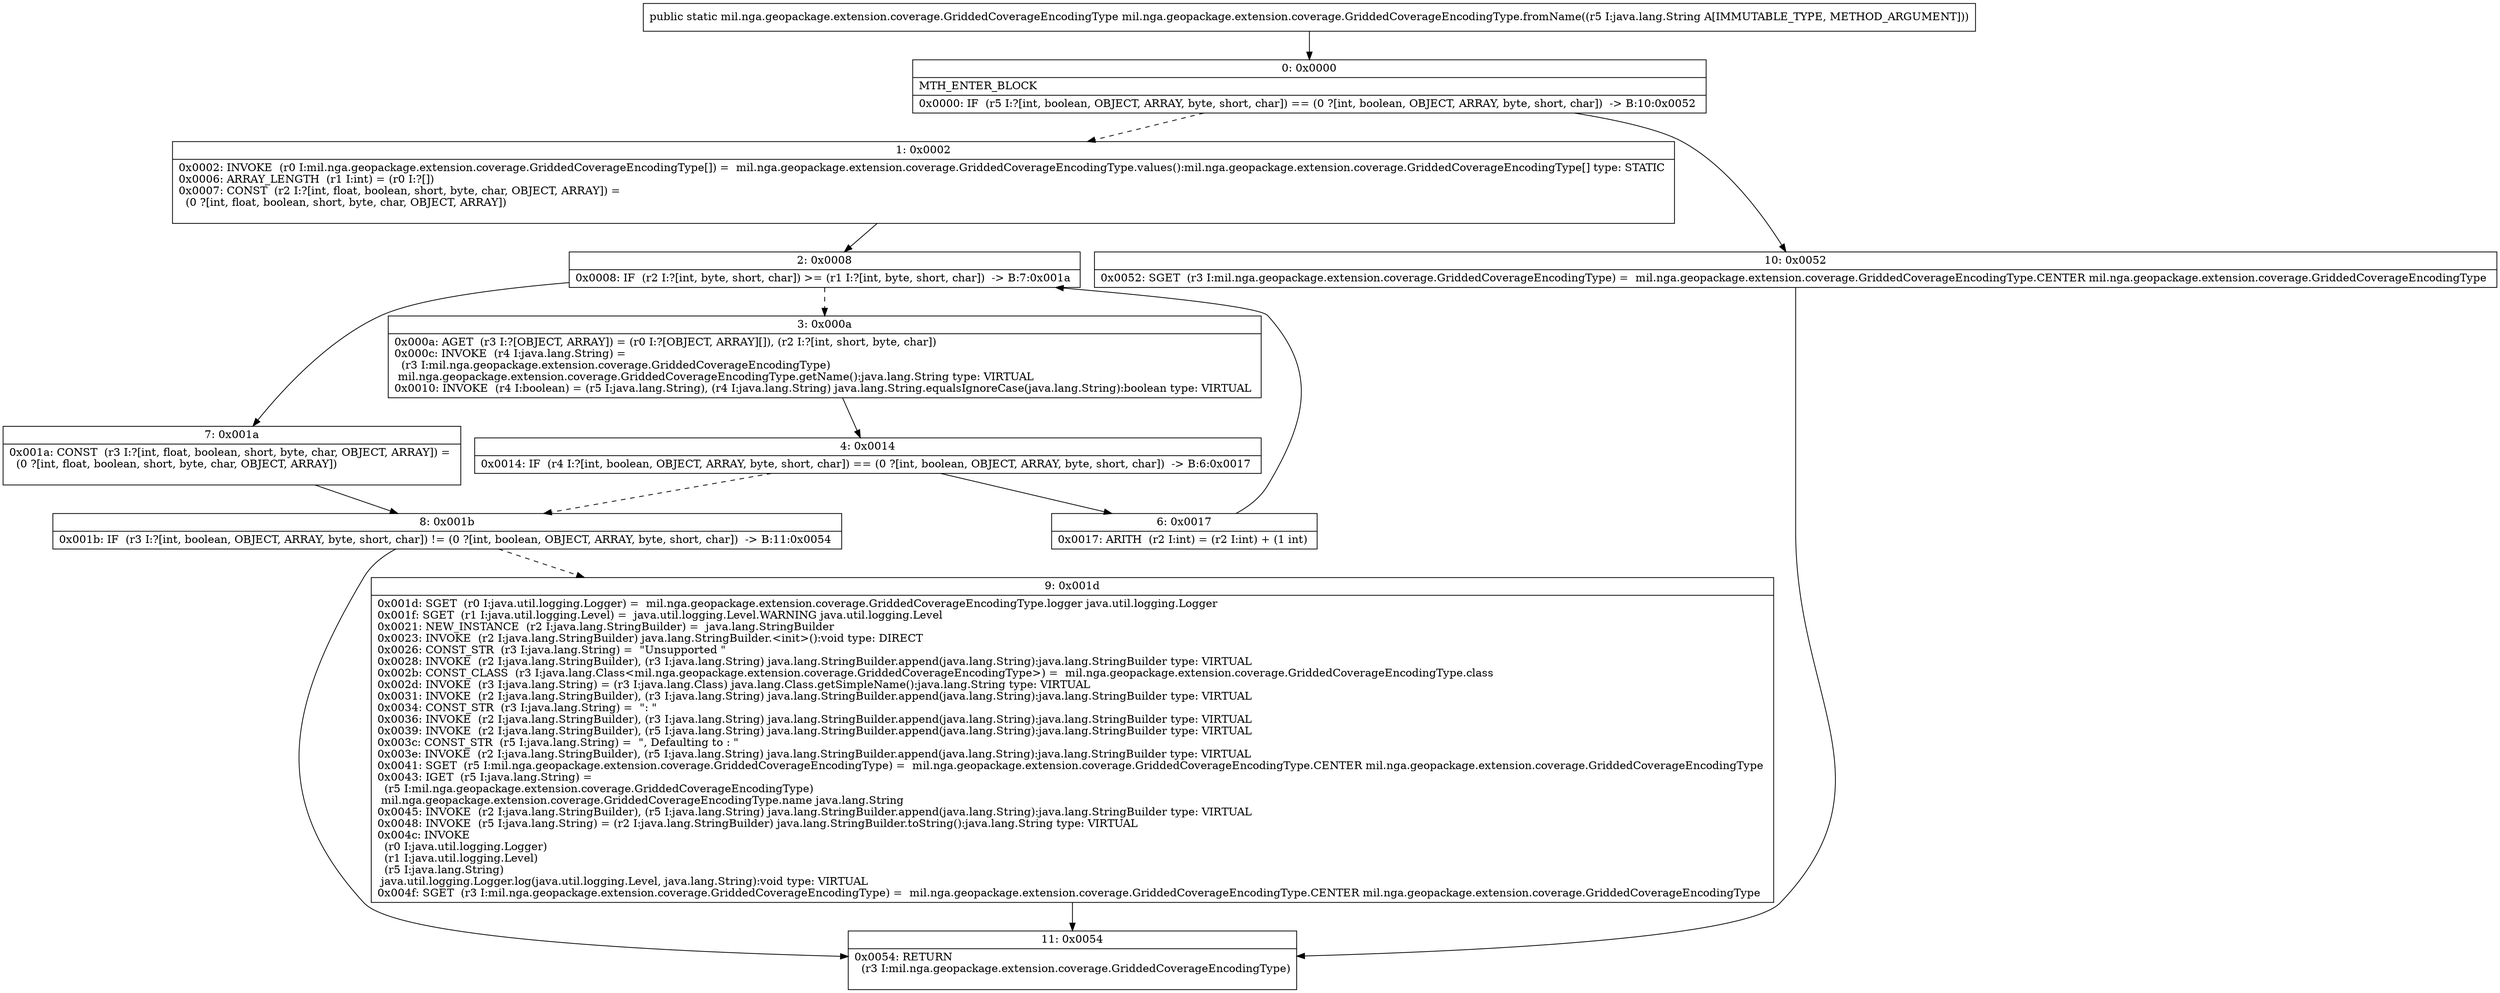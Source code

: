digraph "CFG formil.nga.geopackage.extension.coverage.GriddedCoverageEncodingType.fromName(Ljava\/lang\/String;)Lmil\/nga\/geopackage\/extension\/coverage\/GriddedCoverageEncodingType;" {
Node_0 [shape=record,label="{0\:\ 0x0000|MTH_ENTER_BLOCK\l|0x0000: IF  (r5 I:?[int, boolean, OBJECT, ARRAY, byte, short, char]) == (0 ?[int, boolean, OBJECT, ARRAY, byte, short, char])  \-\> B:10:0x0052 \l}"];
Node_1 [shape=record,label="{1\:\ 0x0002|0x0002: INVOKE  (r0 I:mil.nga.geopackage.extension.coverage.GriddedCoverageEncodingType[]) =  mil.nga.geopackage.extension.coverage.GriddedCoverageEncodingType.values():mil.nga.geopackage.extension.coverage.GriddedCoverageEncodingType[] type: STATIC \l0x0006: ARRAY_LENGTH  (r1 I:int) = (r0 I:?[]) \l0x0007: CONST  (r2 I:?[int, float, boolean, short, byte, char, OBJECT, ARRAY]) = \l  (0 ?[int, float, boolean, short, byte, char, OBJECT, ARRAY])\l \l}"];
Node_2 [shape=record,label="{2\:\ 0x0008|0x0008: IF  (r2 I:?[int, byte, short, char]) \>= (r1 I:?[int, byte, short, char])  \-\> B:7:0x001a \l}"];
Node_3 [shape=record,label="{3\:\ 0x000a|0x000a: AGET  (r3 I:?[OBJECT, ARRAY]) = (r0 I:?[OBJECT, ARRAY][]), (r2 I:?[int, short, byte, char]) \l0x000c: INVOKE  (r4 I:java.lang.String) = \l  (r3 I:mil.nga.geopackage.extension.coverage.GriddedCoverageEncodingType)\l mil.nga.geopackage.extension.coverage.GriddedCoverageEncodingType.getName():java.lang.String type: VIRTUAL \l0x0010: INVOKE  (r4 I:boolean) = (r5 I:java.lang.String), (r4 I:java.lang.String) java.lang.String.equalsIgnoreCase(java.lang.String):boolean type: VIRTUAL \l}"];
Node_4 [shape=record,label="{4\:\ 0x0014|0x0014: IF  (r4 I:?[int, boolean, OBJECT, ARRAY, byte, short, char]) == (0 ?[int, boolean, OBJECT, ARRAY, byte, short, char])  \-\> B:6:0x0017 \l}"];
Node_6 [shape=record,label="{6\:\ 0x0017|0x0017: ARITH  (r2 I:int) = (r2 I:int) + (1 int) \l}"];
Node_7 [shape=record,label="{7\:\ 0x001a|0x001a: CONST  (r3 I:?[int, float, boolean, short, byte, char, OBJECT, ARRAY]) = \l  (0 ?[int, float, boolean, short, byte, char, OBJECT, ARRAY])\l \l}"];
Node_8 [shape=record,label="{8\:\ 0x001b|0x001b: IF  (r3 I:?[int, boolean, OBJECT, ARRAY, byte, short, char]) != (0 ?[int, boolean, OBJECT, ARRAY, byte, short, char])  \-\> B:11:0x0054 \l}"];
Node_9 [shape=record,label="{9\:\ 0x001d|0x001d: SGET  (r0 I:java.util.logging.Logger) =  mil.nga.geopackage.extension.coverage.GriddedCoverageEncodingType.logger java.util.logging.Logger \l0x001f: SGET  (r1 I:java.util.logging.Level) =  java.util.logging.Level.WARNING java.util.logging.Level \l0x0021: NEW_INSTANCE  (r2 I:java.lang.StringBuilder) =  java.lang.StringBuilder \l0x0023: INVOKE  (r2 I:java.lang.StringBuilder) java.lang.StringBuilder.\<init\>():void type: DIRECT \l0x0026: CONST_STR  (r3 I:java.lang.String) =  \"Unsupported \" \l0x0028: INVOKE  (r2 I:java.lang.StringBuilder), (r3 I:java.lang.String) java.lang.StringBuilder.append(java.lang.String):java.lang.StringBuilder type: VIRTUAL \l0x002b: CONST_CLASS  (r3 I:java.lang.Class\<mil.nga.geopackage.extension.coverage.GriddedCoverageEncodingType\>) =  mil.nga.geopackage.extension.coverage.GriddedCoverageEncodingType.class \l0x002d: INVOKE  (r3 I:java.lang.String) = (r3 I:java.lang.Class) java.lang.Class.getSimpleName():java.lang.String type: VIRTUAL \l0x0031: INVOKE  (r2 I:java.lang.StringBuilder), (r3 I:java.lang.String) java.lang.StringBuilder.append(java.lang.String):java.lang.StringBuilder type: VIRTUAL \l0x0034: CONST_STR  (r3 I:java.lang.String) =  \": \" \l0x0036: INVOKE  (r2 I:java.lang.StringBuilder), (r3 I:java.lang.String) java.lang.StringBuilder.append(java.lang.String):java.lang.StringBuilder type: VIRTUAL \l0x0039: INVOKE  (r2 I:java.lang.StringBuilder), (r5 I:java.lang.String) java.lang.StringBuilder.append(java.lang.String):java.lang.StringBuilder type: VIRTUAL \l0x003c: CONST_STR  (r5 I:java.lang.String) =  \", Defaulting to : \" \l0x003e: INVOKE  (r2 I:java.lang.StringBuilder), (r5 I:java.lang.String) java.lang.StringBuilder.append(java.lang.String):java.lang.StringBuilder type: VIRTUAL \l0x0041: SGET  (r5 I:mil.nga.geopackage.extension.coverage.GriddedCoverageEncodingType) =  mil.nga.geopackage.extension.coverage.GriddedCoverageEncodingType.CENTER mil.nga.geopackage.extension.coverage.GriddedCoverageEncodingType \l0x0043: IGET  (r5 I:java.lang.String) = \l  (r5 I:mil.nga.geopackage.extension.coverage.GriddedCoverageEncodingType)\l mil.nga.geopackage.extension.coverage.GriddedCoverageEncodingType.name java.lang.String \l0x0045: INVOKE  (r2 I:java.lang.StringBuilder), (r5 I:java.lang.String) java.lang.StringBuilder.append(java.lang.String):java.lang.StringBuilder type: VIRTUAL \l0x0048: INVOKE  (r5 I:java.lang.String) = (r2 I:java.lang.StringBuilder) java.lang.StringBuilder.toString():java.lang.String type: VIRTUAL \l0x004c: INVOKE  \l  (r0 I:java.util.logging.Logger)\l  (r1 I:java.util.logging.Level)\l  (r5 I:java.lang.String)\l java.util.logging.Logger.log(java.util.logging.Level, java.lang.String):void type: VIRTUAL \l0x004f: SGET  (r3 I:mil.nga.geopackage.extension.coverage.GriddedCoverageEncodingType) =  mil.nga.geopackage.extension.coverage.GriddedCoverageEncodingType.CENTER mil.nga.geopackage.extension.coverage.GriddedCoverageEncodingType \l}"];
Node_10 [shape=record,label="{10\:\ 0x0052|0x0052: SGET  (r3 I:mil.nga.geopackage.extension.coverage.GriddedCoverageEncodingType) =  mil.nga.geopackage.extension.coverage.GriddedCoverageEncodingType.CENTER mil.nga.geopackage.extension.coverage.GriddedCoverageEncodingType \l}"];
Node_11 [shape=record,label="{11\:\ 0x0054|0x0054: RETURN  \l  (r3 I:mil.nga.geopackage.extension.coverage.GriddedCoverageEncodingType)\l \l}"];
MethodNode[shape=record,label="{public static mil.nga.geopackage.extension.coverage.GriddedCoverageEncodingType mil.nga.geopackage.extension.coverage.GriddedCoverageEncodingType.fromName((r5 I:java.lang.String A[IMMUTABLE_TYPE, METHOD_ARGUMENT])) }"];
MethodNode -> Node_0;
Node_0 -> Node_1[style=dashed];
Node_0 -> Node_10;
Node_1 -> Node_2;
Node_2 -> Node_3[style=dashed];
Node_2 -> Node_7;
Node_3 -> Node_4;
Node_4 -> Node_6;
Node_4 -> Node_8[style=dashed];
Node_6 -> Node_2;
Node_7 -> Node_8;
Node_8 -> Node_9[style=dashed];
Node_8 -> Node_11;
Node_9 -> Node_11;
Node_10 -> Node_11;
}

